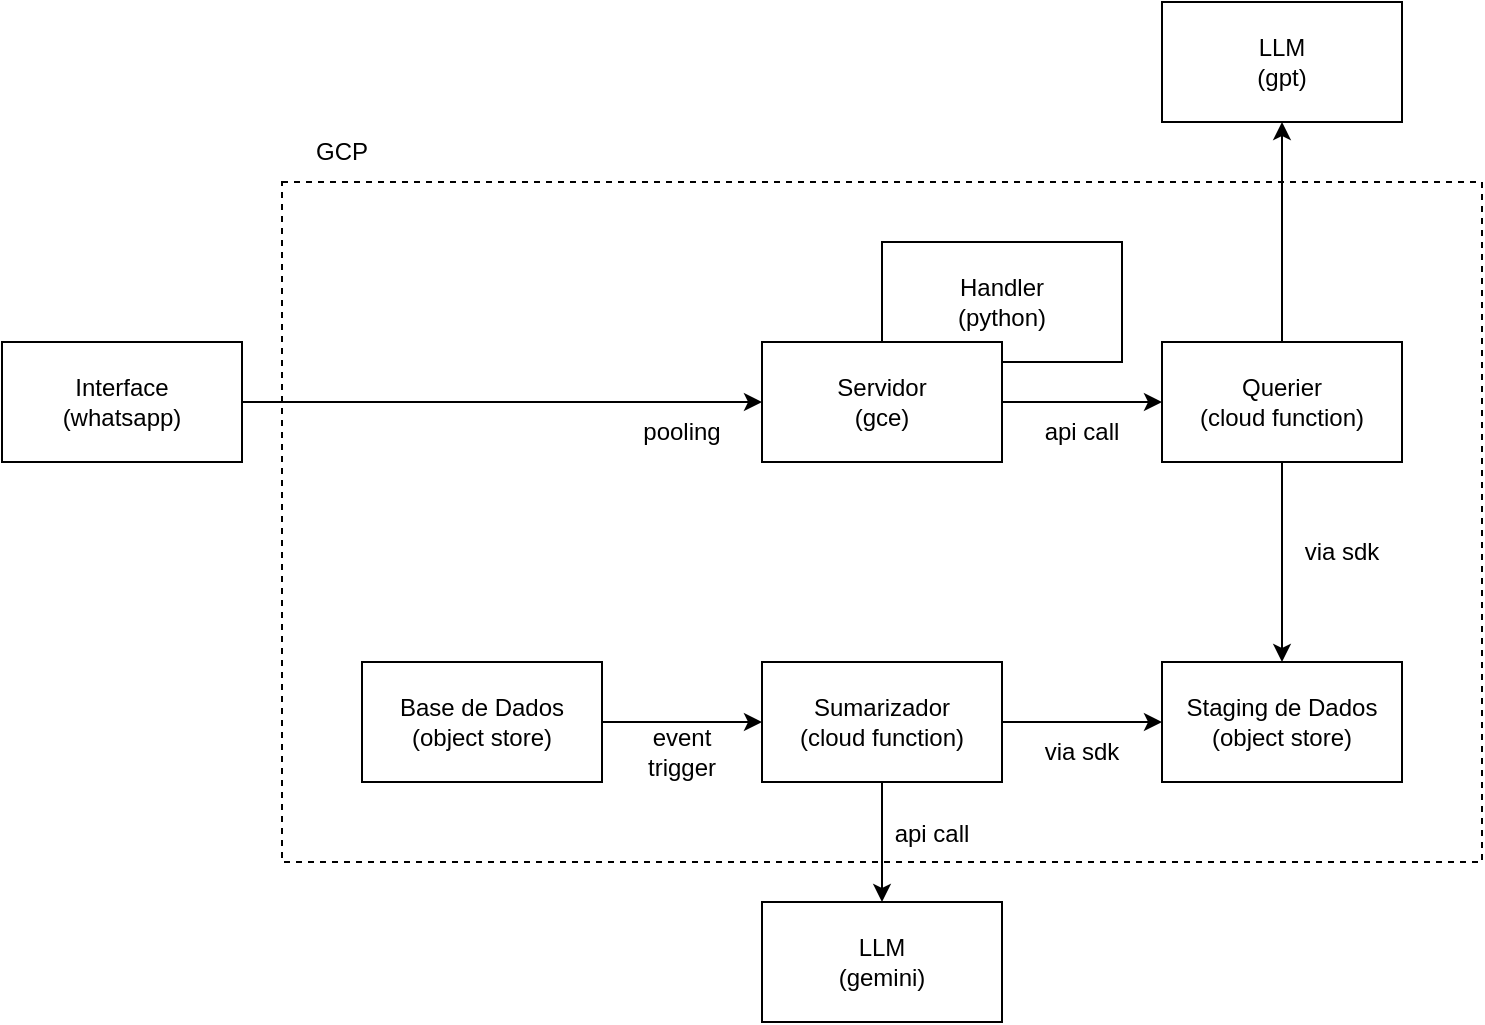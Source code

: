 <mxfile version="25.0.1">
  <diagram name="Page-1" id="-8aXvP8qVpMDg_G-77dH">
    <mxGraphModel dx="1420" dy="830" grid="1" gridSize="10" guides="1" tooltips="1" connect="1" arrows="1" fold="1" page="1" pageScale="1" pageWidth="1600" pageHeight="900" math="0" shadow="0">
      <root>
        <mxCell id="0" />
        <mxCell id="1" parent="0" />
        <mxCell id="75J9g2hcsQwCrBV9Q44G-21" value="" style="rounded=0;whiteSpace=wrap;html=1;fillColor=none;dashed=1;" parent="1" vertex="1">
          <mxGeometry x="200" y="120" width="600" height="340" as="geometry" />
        </mxCell>
        <mxCell id="75J9g2hcsQwCrBV9Q44G-10" style="edgeStyle=orthogonalEdgeStyle;rounded=0;orthogonalLoop=1;jettySize=auto;html=1;entryX=0;entryY=0.5;entryDx=0;entryDy=0;" parent="1" source="75J9g2hcsQwCrBV9Q44G-1" target="75J9g2hcsQwCrBV9Q44G-2" edge="1">
          <mxGeometry relative="1" as="geometry" />
        </mxCell>
        <mxCell id="75J9g2hcsQwCrBV9Q44G-1" value="Base de Dados&lt;div&gt;(object store)&lt;/div&gt;" style="rounded=0;whiteSpace=wrap;html=1;" parent="1" vertex="1">
          <mxGeometry x="240" y="360" width="120" height="60" as="geometry" />
        </mxCell>
        <mxCell id="75J9g2hcsQwCrBV9Q44G-11" style="edgeStyle=orthogonalEdgeStyle;rounded=0;orthogonalLoop=1;jettySize=auto;html=1;entryX=0.5;entryY=0;entryDx=0;entryDy=0;" parent="1" source="75J9g2hcsQwCrBV9Q44G-2" target="75J9g2hcsQwCrBV9Q44G-3" edge="1">
          <mxGeometry relative="1" as="geometry" />
        </mxCell>
        <mxCell id="75J9g2hcsQwCrBV9Q44G-12" style="edgeStyle=orthogonalEdgeStyle;rounded=0;orthogonalLoop=1;jettySize=auto;html=1;entryX=0;entryY=0.5;entryDx=0;entryDy=0;" parent="1" source="75J9g2hcsQwCrBV9Q44G-2" target="75J9g2hcsQwCrBV9Q44G-4" edge="1">
          <mxGeometry relative="1" as="geometry" />
        </mxCell>
        <mxCell id="75J9g2hcsQwCrBV9Q44G-2" value="Sumarizador&lt;div&gt;(cloud function)&lt;/div&gt;" style="rounded=0;whiteSpace=wrap;html=1;" parent="1" vertex="1">
          <mxGeometry x="440" y="360" width="120" height="60" as="geometry" />
        </mxCell>
        <mxCell id="75J9g2hcsQwCrBV9Q44G-3" value="LLM&lt;div&gt;(gemini)&lt;/div&gt;" style="rounded=0;whiteSpace=wrap;html=1;" parent="1" vertex="1">
          <mxGeometry x="440" y="480" width="120" height="60" as="geometry" />
        </mxCell>
        <mxCell id="75J9g2hcsQwCrBV9Q44G-4" value="Staging de Dados&lt;div&gt;(object store)&lt;/div&gt;" style="rounded=0;whiteSpace=wrap;html=1;" parent="1" vertex="1">
          <mxGeometry x="640" y="360" width="120" height="60" as="geometry" />
        </mxCell>
        <mxCell id="75J9g2hcsQwCrBV9Q44G-9" style="edgeStyle=orthogonalEdgeStyle;rounded=0;orthogonalLoop=1;jettySize=auto;html=1;" parent="1" source="75J9g2hcsQwCrBV9Q44G-5" target="75J9g2hcsQwCrBV9Q44G-6" edge="1">
          <mxGeometry relative="1" as="geometry" />
        </mxCell>
        <mxCell id="75J9g2hcsQwCrBV9Q44G-5" value="Interface&lt;div&gt;(whatsapp)&lt;/div&gt;" style="rounded=0;whiteSpace=wrap;html=1;" parent="1" vertex="1">
          <mxGeometry x="60" y="200" width="120" height="60" as="geometry" />
        </mxCell>
        <mxCell id="75J9g2hcsQwCrBV9Q44G-7" value="Handler&lt;div&gt;(python)&lt;/div&gt;" style="rounded=0;whiteSpace=wrap;html=1;" parent="1" vertex="1">
          <mxGeometry x="500" y="150" width="120" height="60" as="geometry" />
        </mxCell>
        <mxCell id="75J9g2hcsQwCrBV9Q44G-14" style="edgeStyle=orthogonalEdgeStyle;rounded=0;orthogonalLoop=1;jettySize=auto;html=1;entryX=0;entryY=0.5;entryDx=0;entryDy=0;" parent="1" source="75J9g2hcsQwCrBV9Q44G-6" target="75J9g2hcsQwCrBV9Q44G-8" edge="1">
          <mxGeometry relative="1" as="geometry" />
        </mxCell>
        <mxCell id="75J9g2hcsQwCrBV9Q44G-6" value="Servidor&lt;div&gt;(gce)&lt;/div&gt;" style="rounded=0;whiteSpace=wrap;html=1;" parent="1" vertex="1">
          <mxGeometry x="440" y="200" width="120" height="60" as="geometry" />
        </mxCell>
        <mxCell id="75J9g2hcsQwCrBV9Q44G-13" style="edgeStyle=orthogonalEdgeStyle;rounded=0;orthogonalLoop=1;jettySize=auto;html=1;" parent="1" source="75J9g2hcsQwCrBV9Q44G-8" target="75J9g2hcsQwCrBV9Q44G-4" edge="1">
          <mxGeometry relative="1" as="geometry" />
        </mxCell>
        <mxCell id="ddfdWzrI9mq9DNiOkbpB-2" style="edgeStyle=orthogonalEdgeStyle;rounded=0;orthogonalLoop=1;jettySize=auto;html=1;entryX=0.5;entryY=1;entryDx=0;entryDy=0;" edge="1" parent="1" source="75J9g2hcsQwCrBV9Q44G-8" target="ddfdWzrI9mq9DNiOkbpB-1">
          <mxGeometry relative="1" as="geometry" />
        </mxCell>
        <mxCell id="75J9g2hcsQwCrBV9Q44G-8" value="Querier&lt;div&gt;(cloud function)&lt;/div&gt;" style="rounded=0;whiteSpace=wrap;html=1;" parent="1" vertex="1">
          <mxGeometry x="640" y="200" width="120" height="60" as="geometry" />
        </mxCell>
        <mxCell id="75J9g2hcsQwCrBV9Q44G-15" value="api call" style="text;html=1;align=center;verticalAlign=middle;whiteSpace=wrap;rounded=0;" parent="1" vertex="1">
          <mxGeometry x="495" y="431" width="60" height="30" as="geometry" />
        </mxCell>
        <mxCell id="75J9g2hcsQwCrBV9Q44G-16" value="event trigger" style="text;html=1;align=center;verticalAlign=middle;whiteSpace=wrap;rounded=0;" parent="1" vertex="1">
          <mxGeometry x="370" y="390" width="60" height="30" as="geometry" />
        </mxCell>
        <mxCell id="75J9g2hcsQwCrBV9Q44G-17" value="via sdk" style="text;html=1;align=center;verticalAlign=middle;whiteSpace=wrap;rounded=0;" parent="1" vertex="1">
          <mxGeometry x="570" y="390" width="60" height="30" as="geometry" />
        </mxCell>
        <mxCell id="75J9g2hcsQwCrBV9Q44G-18" value="via sdk" style="text;html=1;align=center;verticalAlign=middle;whiteSpace=wrap;rounded=0;" parent="1" vertex="1">
          <mxGeometry x="700" y="290" width="60" height="30" as="geometry" />
        </mxCell>
        <mxCell id="75J9g2hcsQwCrBV9Q44G-19" value="api call" style="text;html=1;align=center;verticalAlign=middle;whiteSpace=wrap;rounded=0;" parent="1" vertex="1">
          <mxGeometry x="570" y="230" width="60" height="30" as="geometry" />
        </mxCell>
        <mxCell id="75J9g2hcsQwCrBV9Q44G-20" value="pooling" style="text;html=1;align=center;verticalAlign=middle;whiteSpace=wrap;rounded=0;" parent="1" vertex="1">
          <mxGeometry x="370" y="230" width="60" height="30" as="geometry" />
        </mxCell>
        <mxCell id="75J9g2hcsQwCrBV9Q44G-22" value="GCP" style="text;html=1;align=center;verticalAlign=middle;whiteSpace=wrap;rounded=0;" parent="1" vertex="1">
          <mxGeometry x="200" y="90" width="60" height="30" as="geometry" />
        </mxCell>
        <mxCell id="ddfdWzrI9mq9DNiOkbpB-1" value="LLM&lt;div&gt;(gpt)&lt;/div&gt;" style="rounded=0;whiteSpace=wrap;html=1;" vertex="1" parent="1">
          <mxGeometry x="640" y="30" width="120" height="60" as="geometry" />
        </mxCell>
      </root>
    </mxGraphModel>
  </diagram>
</mxfile>
